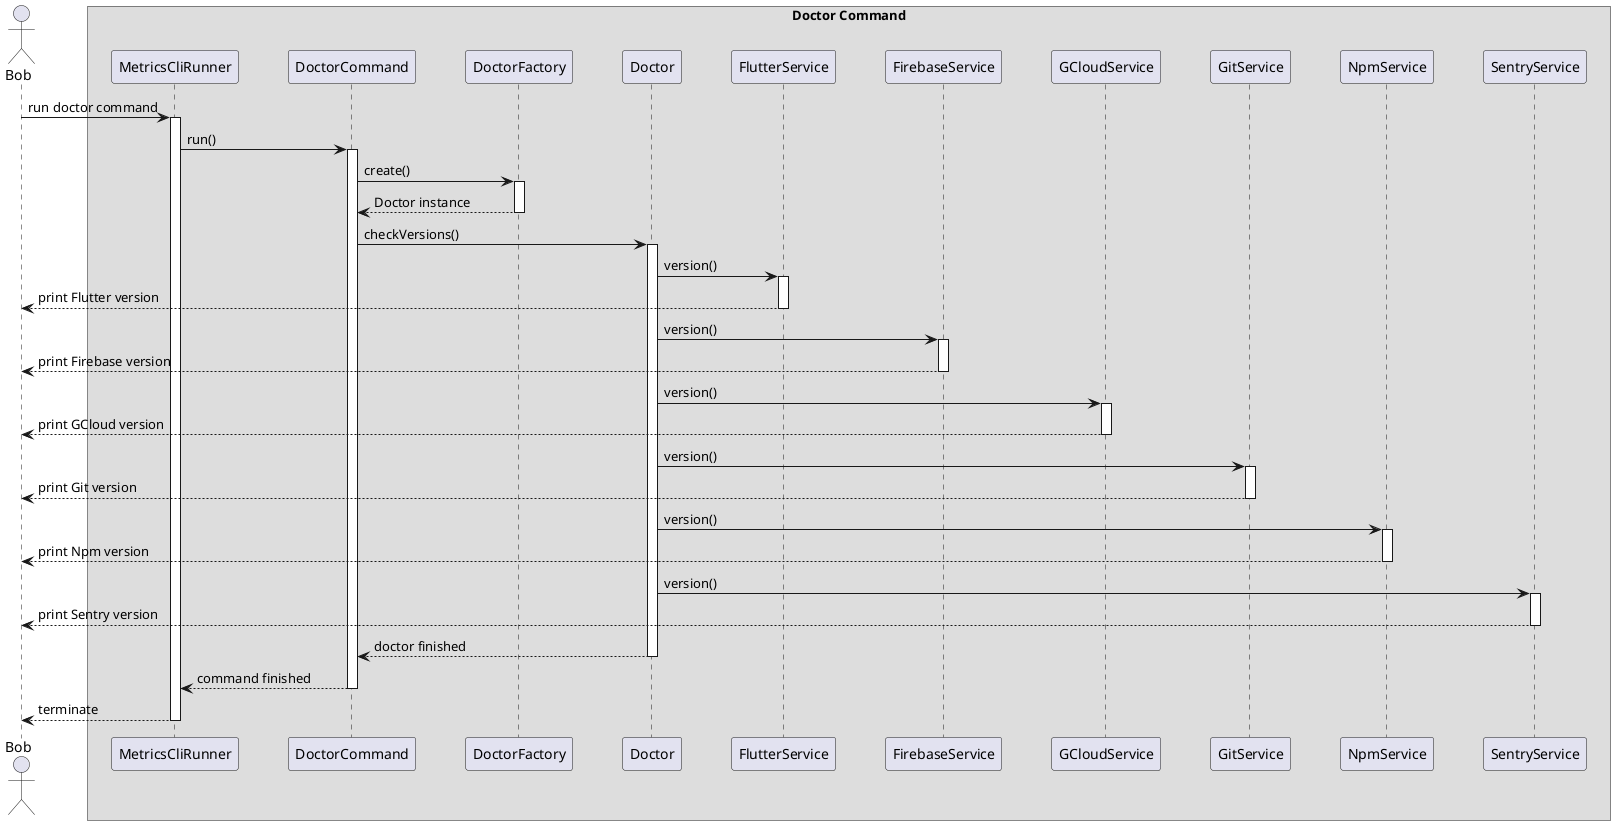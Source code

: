 @startuml doctor_command_sequence_diagram

skinparam ParticipantPadding 20
skinparam BoxPadding 10

actor Bob

box Doctor Command
participant MetricsCliRunner
participant DoctorCommand
participant DoctorFactory
participant Doctor

participant FlutterService
participant FirebaseService
participant GCloudService
participant GitService
participant NpmService
participant SentryService

end box

Bob -> MetricsCliRunner ++ : run doctor command
MetricsCliRunner -> DoctorCommand ++ : run()
DoctorCommand -> DoctorFactory ++ : create()
return Doctor instance
DoctorCommand -> Doctor ++ : checkVersions()

Doctor -> FlutterService ++ : version()
FlutterService --> Bob -- : print Flutter version

Doctor -> FirebaseService ++ : version()
FirebaseService --> Bob -- : print Firebase version

Doctor -> GCloudService ++ : version()
GCloudService --> Bob -- : print GCloud version

Doctor -> GitService ++ : version()
GitService --> Bob -- : print Git version

Doctor -> NpmService ++ : version()
NpmService --> Bob -- : print Npm version

Doctor -> SentryService ++ : version()
SentryService --> Bob -- : print Sentry version

Doctor --> DoctorCommand -- : doctor finished
DoctorCommand --> MetricsCliRunner -- : command finished

MetricsCliRunner --> Bob -- : terminate

@enduml

